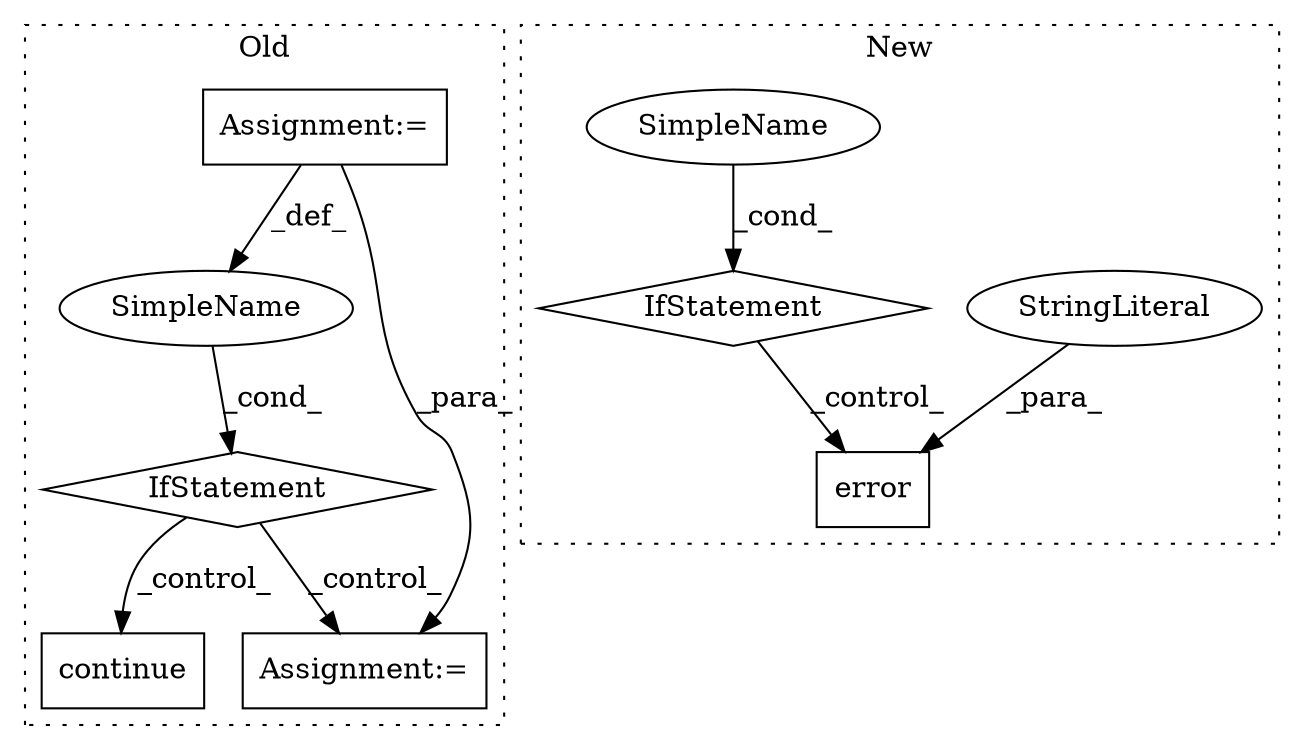 digraph G {
subgraph cluster0 {
1 [label="continue" a="18" s="3292" l="9" shape="box"];
4 [label="IfStatement" a="25" s="3208,3217" l="4,2" shape="diamond"];
5 [label="SimpleName" a="42" s="" l="" shape="ellipse"];
6 [label="Assignment:=" a="7" s="3376" l="1" shape="box"];
7 [label="Assignment:=" a="7" s="3157" l="1" shape="box"];
label = "Old";
style="dotted";
}
subgraph cluster1 {
2 [label="error" a="32" s="4434,4474" l="6,1" shape="box"];
3 [label="StringLiteral" a="45" s="4440" l="26" shape="ellipse"];
8 [label="IfStatement" a="25" s="4101,4109" l="4,2" shape="diamond"];
9 [label="SimpleName" a="42" s="" l="" shape="ellipse"];
label = "New";
style="dotted";
}
3 -> 2 [label="_para_"];
4 -> 6 [label="_control_"];
4 -> 1 [label="_control_"];
5 -> 4 [label="_cond_"];
7 -> 6 [label="_para_"];
7 -> 5 [label="_def_"];
8 -> 2 [label="_control_"];
9 -> 8 [label="_cond_"];
}